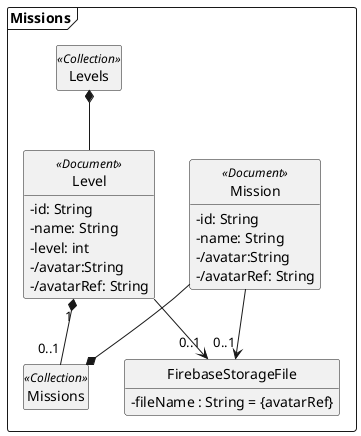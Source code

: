 
@startuml Missions

package Missions <<Frame>> {
 class FirebaseStorageFile {
    - fileName : String = {avatarRef}
}


class Levels <<Collection>>
 class Level <<Document>>{
     - id: String
     - name: String
     - level: int
     - /avatar:String
     - /avatarRef: String    
 }

 class Missions <<Collection>>
 class Mission <<Document>>{
     - id: String
     - name: String
     - /avatar:String
     - /avatarRef: String    
 }


 FirebaseStorageFile "0..1"<-up-Mission
 FirebaseStorageFile "0..1"<-up-Level
Levels*-- Level
 Missions*-left- Mission
Level"1"*-down-"0..1" Missions
}

hide empty members   
hide circle
skinparam classAttributeIconSize 0
@enduml